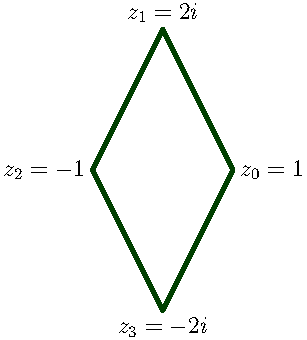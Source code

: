 size(6cm);
pair z0 = (1,0);
pair z1 = (0,2);
pair z2 = (-1,0);
pair z3 = (0,-2);
label("$z_0 = 1$",z0,E);
label("$z_1 = 2i$",z1,N);
label("$z_2 = -1$",z2,W);
label("$z_3 = -2i$",z3,S);
draw(z0--z1--z2--z3--z0,darkgreen+2);